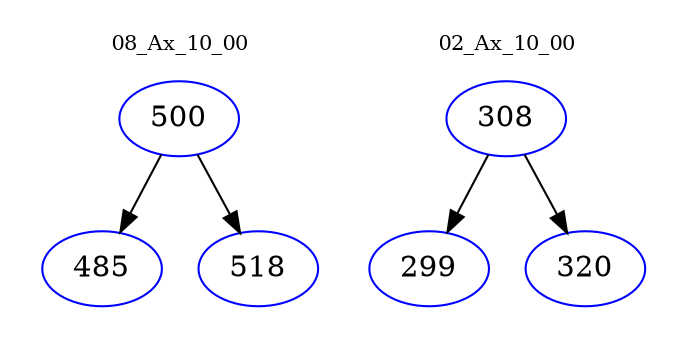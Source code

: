 digraph{
subgraph cluster_0 {
color = white
label = "08_Ax_10_00";
fontsize=10;
T0_500 [label="500", color="blue"]
T0_500 -> T0_485 [color="black"]
T0_485 [label="485", color="blue"]
T0_500 -> T0_518 [color="black"]
T0_518 [label="518", color="blue"]
}
subgraph cluster_1 {
color = white
label = "02_Ax_10_00";
fontsize=10;
T1_308 [label="308", color="blue"]
T1_308 -> T1_299 [color="black"]
T1_299 [label="299", color="blue"]
T1_308 -> T1_320 [color="black"]
T1_320 [label="320", color="blue"]
}
}
